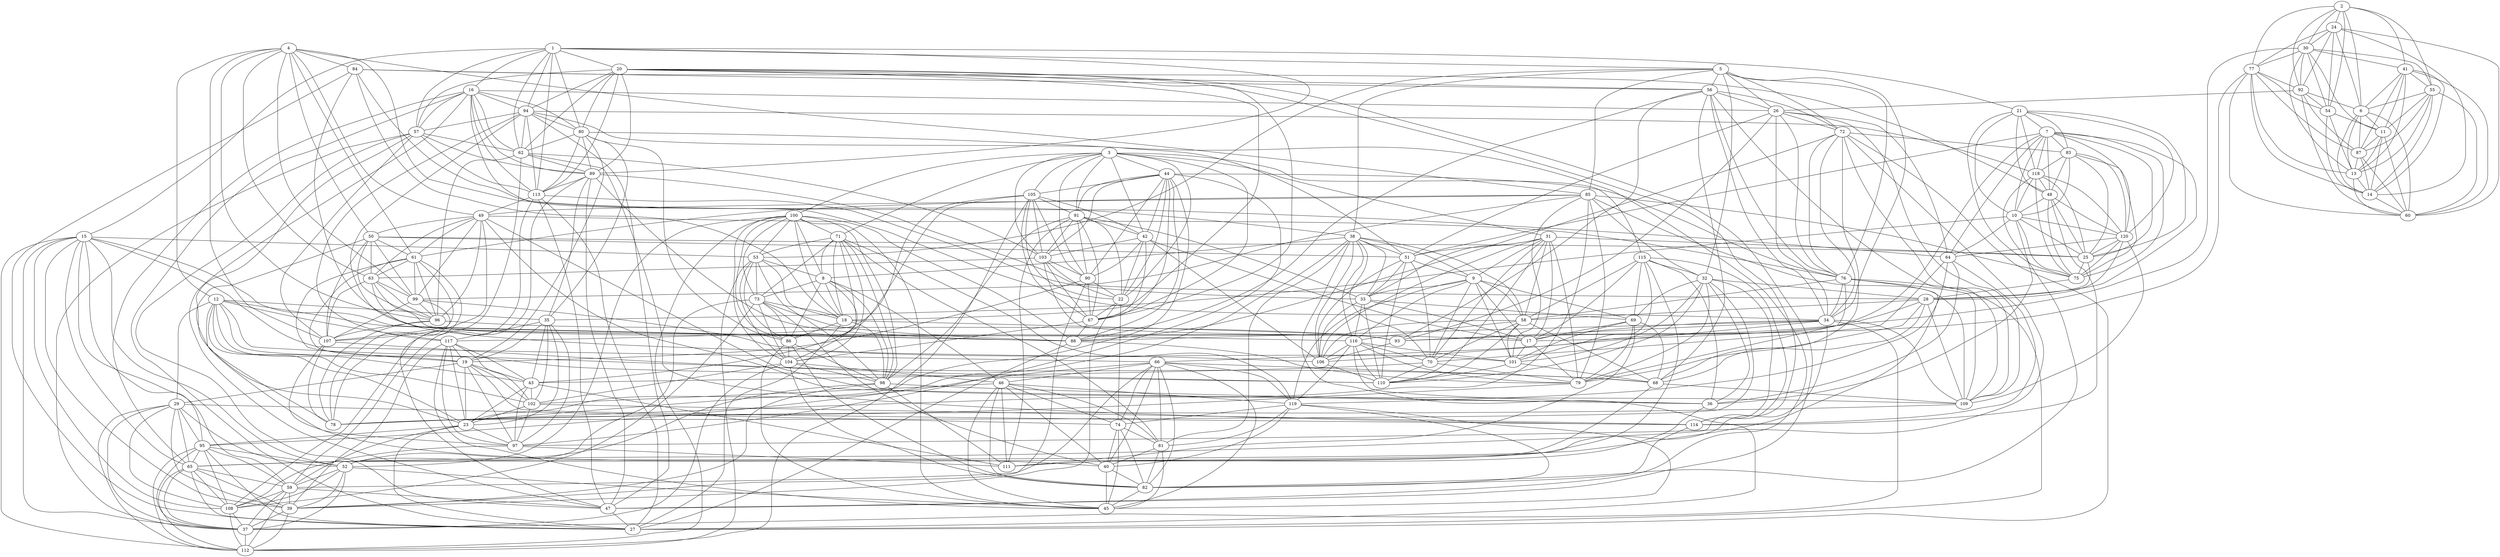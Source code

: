 graph {
  1 -- 16;
  1 -- 20;
  1 -- 94;
  1 -- 80;
  1 -- 57;
  1 -- 62;
  1 -- 89;
  1 -- 113;
  1 -- 5;
  1 -- 21;
  1 -- 15;
  16 -- 65;
  16 -- 62;
  16 -- 80;
  16 -- 94;
  16 -- 47;
  16 -- 57;
  16 -- 113;
  16 -- 89;
  16 -- 26;
  16 -- 27;
  16 -- 34;
  20 -- 18;
  20 -- 113;
  20 -- 89;
  20 -- 62;
  20 -- 80;
  20 -- 47;
  20 -- 94;
  20 -- 57;
  20 -- 65;
  20 -- 56;
  20 -- 67;
  94 -- 47;
  94 -- 51;
  94 -- 57;
  94 -- 62;
  94 -- 80;
  94 -- 116;
  94 -- 113;
  94 -- 118;
  94 -- 117;
  80 -- 19;
  80 -- 35;
  80 -- 47;
  80 -- 62;
  80 -- 89;
  80 -- 113;
  80 -- 86;
  57 -- 23;
  57 -- 37;
  57 -- 47;
  57 -- 107;
  57 -- 62;
  57 -- 113;
  57 -- 89;
  62 -- 47;
  62 -- 89;
  62 -- 114;
  62 -- 103;
  62 -- 96;
  89 -- 28;
  89 -- 35;
  89 -- 47;
  89 -- 59;
  89 -- 88;
  89 -- 113;
  113 -- 27;
  113 -- 33;
  113 -- 47;
  113 -- 49;
  113 -- 108;
  5 -- 56;
  5 -- 26;
  5 -- 72;
  5 -- 38;
  5 -- 32;
  5 -- 85;
  5 -- 76;
  5 -- 34;
  5 -- 53;
  21 -- 7;
  21 -- 10;
  21 -- 83;
  21 -- 118;
  21 -- 120;
  21 -- 25;
  21 -- 75;
  21 -- 48;
  15 -- 53;
  15 -- 95;
  15 -- 52;
  15 -- 65;
  15 -- 59;
  15 -- 108;
  15 -- 39;
  15 -- 66;
  15 -- 37;
  15 -- 112;
  15 -- 88;
  2 -- 24;
  2 -- 30;
  2 -- 77;
  2 -- 92;
  2 -- 41;
  2 -- 55;
  2 -- 6;
  2 -- 54;
  24 -- 6;
  24 -- 14;
  24 -- 54;
  24 -- 30;
  24 -- 92;
  24 -- 60;
  24 -- 77;
  30 -- 11;
  30 -- 13;
  30 -- 92;
  30 -- 77;
  30 -- 54;
  30 -- 55;
  30 -- 41;
  30 -- 93;
  77 -- 13;
  77 -- 14;
  77 -- 54;
  77 -- 60;
  77 -- 92;
  77 -- 93;
  77 -- 87;
  92 -- 6;
  92 -- 26;
  92 -- 54;
  92 -- 60;
  92 -- 87;
  41 -- 6;
  41 -- 11;
  41 -- 13;
  41 -- 14;
  41 -- 87;
  41 -- 55;
  41 -- 60;
  55 -- 6;
  55 -- 11;
  55 -- 13;
  55 -- 14;
  55 -- 60;
  55 -- 87;
  6 -- 11;
  6 -- 87;
  6 -- 13;
  6 -- 14;
  6 -- 60;
  54 -- 11;
  54 -- 13;
  54 -- 14;
  3 -- 100;
  3 -- 44;
  3 -- 105;
  3 -- 91;
  3 -- 42;
  3 -- 103;
  3 -- 90;
  3 -- 22;
  3 -- 67;
  3 -- 31;
  3 -- 115;
  3 -- 71;
  100 -- 8;
  100 -- 18;
  100 -- 45;
  100 -- 52;
  100 -- 53;
  100 -- 71;
  100 -- 73;
  100 -- 86;
  100 -- 88;
  100 -- 98;
  100 -- 104;
  100 -- 112;
  44 -- 22;
  44 -- 23;
  44 -- 42;
  44 -- 88;
  44 -- 90;
  44 -- 105;
  44 -- 67;
  44 -- 91;
  44 -- 97;
  44 -- 103;
  44 -- 76;
  105 -- 22;
  105 -- 42;
  105 -- 43;
  105 -- 67;
  105 -- 90;
  105 -- 91;
  105 -- 103;
  105 -- 117;
  105 -- 112;
  91 -- 22;
  91 -- 33;
  91 -- 42;
  91 -- 67;
  91 -- 90;
  91 -- 103;
  91 -- 98;
  91 -- 111;
  42 -- 17;
  42 -- 22;
  42 -- 67;
  42 -- 103;
  42 -- 90;
  42 -- 106;
  103 -- 17;
  103 -- 22;
  103 -- 63;
  103 -- 67;
  103 -- 90;
  90 -- 19;
  90 -- 22;
  90 -- 39;
  90 -- 67;
  22 -- 39;
  22 -- 67;
  22 -- 74;
  67 -- 88;
  67 -- 104;
  31 -- 9;
  31 -- 17;
  31 -- 25;
  31 -- 58;
  31 -- 33;
  31 -- 79;
  31 -- 51;
  31 -- 70;
  31 -- 106;
  31 -- 110;
  115 -- 17;
  115 -- 32;
  115 -- 36;
  115 -- 58;
  115 -- 69;
  115 -- 101;
  115 -- 111;
  115 -- 114;
  71 -- 8;
  71 -- 18;
  71 -- 53;
  71 -- 98;
  71 -- 73;
  71 -- 104;
  71 -- 81;
  71 -- 119;
  71 -- 86;
  4 -- 38;
  4 -- 85;
  4 -- 49;
  4 -- 50;
  4 -- 61;
  4 -- 63;
  4 -- 99;
  4 -- 96;
  4 -- 84;
  4 -- 107;
  4 -- 12;
  38 -- 8;
  38 -- 9;
  38 -- 23;
  38 -- 27;
  38 -- 33;
  38 -- 106;
  38 -- 51;
  38 -- 58;
  38 -- 70;
  38 -- 116;
  38 -- 81;
  85 -- 32;
  85 -- 49;
  85 -- 61;
  85 -- 75;
  85 -- 78;
  85 -- 79;
  85 -- 99;
  85 -- 101;
  85 -- 109;
  49 -- 36;
  49 -- 76;
  49 -- 50;
  49 -- 96;
  49 -- 63;
  49 -- 61;
  49 -- 99;
  49 -- 107;
  49 -- 109;
  50 -- 25;
  50 -- 96;
  50 -- 107;
  50 -- 61;
  50 -- 63;
  50 -- 99;
  50 -- 51;
  50 -- 78;
  61 -- 19;
  61 -- 110;
  61 -- 63;
  61 -- 96;
  61 -- 107;
  61 -- 78;
  61 -- 99;
  63 -- 106;
  63 -- 96;
  63 -- 107;
  63 -- 93;
  63 -- 99;
  99 -- 78;
  99 -- 96;
  99 -- 101;
  99 -- 107;
  96 -- 78;
  96 -- 93;
  96 -- 107;
  84 -- 18;
  84 -- 27;
  84 -- 48;
  84 -- 56;
  84 -- 64;
  84 -- 93;
  107 -- 40;
  107 -- 78;
  107 -- 110;
  12 -- 117;
  12 -- 19;
  12 -- 43;
  12 -- 102;
  12 -- 23;
  12 -- 88;
  12 -- 35;
  12 -- 97;
  12 -- 68;
  12 -- 29;
  56 -- 26;
  56 -- 34;
  56 -- 88;
  56 -- 68;
  56 -- 109;
  56 -- 76;
  56 -- 93;
  56 -- 72;
  26 -- 109;
  26 -- 93;
  26 -- 64;
  26 -- 34;
  26 -- 72;
  26 -- 76;
  26 -- 51;
  72 -- 27;
  72 -- 34;
  72 -- 68;
  72 -- 76;
  72 -- 88;
  72 -- 109;
  72 -- 97;
  72 -- 83;
  32 -- 28;
  32 -- 114;
  32 -- 69;
  32 -- 78;
  32 -- 101;
  32 -- 110;
  32 -- 79;
  32 -- 36;
  76 -- 27;
  76 -- 34;
  76 -- 58;
  76 -- 65;
  76 -- 79;
  76 -- 109;
  34 -- 17;
  34 -- 37;
  34 -- 88;
  34 -- 109;
  34 -- 93;
  34 -- 106;
  34 -- 65;
  53 -- 8;
  53 -- 18;
  53 -- 98;
  53 -- 104;
  53 -- 73;
  53 -- 86;
  53 -- 112;
  11 -- 14;
  11 -- 60;
  11 -- 87;
  11 -- 13;
  87 -- 13;
  87 -- 14;
  87 -- 60;
  13 -- 60;
  13 -- 14;
  14 -- 60;
  7 -- 66;
  7 -- 83;
  7 -- 118;
  7 -- 48;
  7 -- 10;
  7 -- 120;
  7 -- 25;
  7 -- 75;
  7 -- 64;
  7 -- 28;
  7 -- 51;
  66 -- 40;
  66 -- 45;
  66 -- 46;
  66 -- 59;
  66 -- 82;
  66 -- 119;
  66 -- 95;
  66 -- 74;
  66 -- 81;
  66 -- 68;
  83 -- 10;
  83 -- 25;
  83 -- 48;
  83 -- 75;
  83 -- 120;
  83 -- 118;
  118 -- 10;
  118 -- 25;
  118 -- 48;
  118 -- 75;
  118 -- 82;
  118 -- 120;
  48 -- 10;
  48 -- 25;
  48 -- 120;
  48 -- 75;
  48 -- 114;
  10 -- 25;
  10 -- 75;
  10 -- 64;
  10 -- 35;
  10 -- 120;
  10 -- 36;
  120 -- 25;
  120 -- 28;
  120 -- 64;
  120 -- 75;
  120 -- 109;
  25 -- 75;
  25 -- 28;
  75 -- 28;
  64 -- 36;
  64 -- 114;
  64 -- 70;
  64 -- 119;
  28 -- 17;
  28 -- 58;
  28 -- 79;
  28 -- 68;
  28 -- 109;
  51 -- 9;
  51 -- 33;
  51 -- 70;
  51 -- 106;
  51 -- 110;
  8 -- 73;
  8 -- 18;
  8 -- 86;
  8 -- 104;
  8 -- 98;
  8 -- 46;
  73 -- 18;
  73 -- 40;
  73 -- 52;
  73 -- 88;
  73 -- 104;
  73 -- 86;
  73 -- 108;
  18 -- 93;
  18 -- 86;
  18 -- 27;
  18 -- 98;
  86 -- 45;
  86 -- 82;
  86 -- 104;
  86 -- 98;
  104 -- 37;
  104 -- 46;
  104 -- 82;
  104 -- 98;
  104 -- 102;
  98 -- 36;
  98 -- 39;
  98 -- 52;
  98 -- 111;
  46 -- 40;
  46 -- 45;
  46 -- 119;
  46 -- 111;
  46 -- 81;
  46 -- 74;
  46 -- 82;
  46 -- 102;
  9 -- 33;
  9 -- 69;
  9 -- 58;
  9 -- 116;
  9 -- 17;
  9 -- 70;
  9 -- 101;
  9 -- 119;
  33 -- 17;
  33 -- 106;
  33 -- 110;
  33 -- 116;
  33 -- 69;
  69 -- 17;
  69 -- 68;
  69 -- 79;
  69 -- 101;
  69 -- 111;
  58 -- 68;
  58 -- 116;
  58 -- 106;
  58 -- 110;
  58 -- 70;
  58 -- 101;
  116 -- 36;
  116 -- 70;
  116 -- 79;
  116 -- 101;
  116 -- 106;
  116 -- 110;
  116 -- 119;
  17 -- 101;
  17 -- 79;
  70 -- 43;
  70 -- 79;
  70 -- 110;
  101 -- 68;
  101 -- 110;
  119 -- 40;
  119 -- 45;
  119 -- 74;
  119 -- 81;
  119 -- 82;
  35 -- 19;
  35 -- 23;
  35 -- 43;
  35 -- 117;
  35 -- 102;
  35 -- 97;
  36 -- 111;
  117 -- 19;
  117 -- 23;
  117 -- 39;
  117 -- 43;
  117 -- 45;
  117 -- 97;
  117 -- 102;
  19 -- 97;
  19 -- 23;
  19 -- 43;
  19 -- 102;
  19 -- 29;
  19 -- 114;
  43 -- 23;
  43 -- 102;
  43 -- 97;
  43 -- 111;
  102 -- 23;
  102 -- 97;
  102 -- 114;
  23 -- 27;
  23 -- 97;
  23 -- 59;
  23 -- 95;
  88 -- 27;
  88 -- 79;
  97 -- 111;
  97 -- 108;
  68 -- 111;
  68 -- 109;
  29 -- 52;
  29 -- 65;
  29 -- 39;
  29 -- 108;
  29 -- 112;
  29 -- 37;
  29 -- 95;
  29 -- 74;
  95 -- 27;
  95 -- 37;
  95 -- 52;
  95 -- 59;
  95 -- 65;
  95 -- 112;
  95 -- 108;
  52 -- 37;
  52 -- 39;
  52 -- 45;
  52 -- 108;
  52 -- 59;
  65 -- 27;
  65 -- 37;
  65 -- 39;
  65 -- 59;
  65 -- 108;
  65 -- 112;
  59 -- 37;
  59 -- 39;
  59 -- 47;
  59 -- 112;
  59 -- 108;
  108 -- 37;
  108 -- 112;
  39 -- 37;
  39 -- 112;
  37 -- 112;
  47 -- 27;
  79 -- 78;
  93 -- 106;
  114 -- 82;
  74 -- 40;
  74 -- 45;
  74 -- 82;
  74 -- 81;
  109 -- 78;
  106 -- 110;
  81 -- 40;
  81 -- 45;
  81 -- 82;
  40 -- 82;
  40 -- 45;
  82 -- 45;
}
